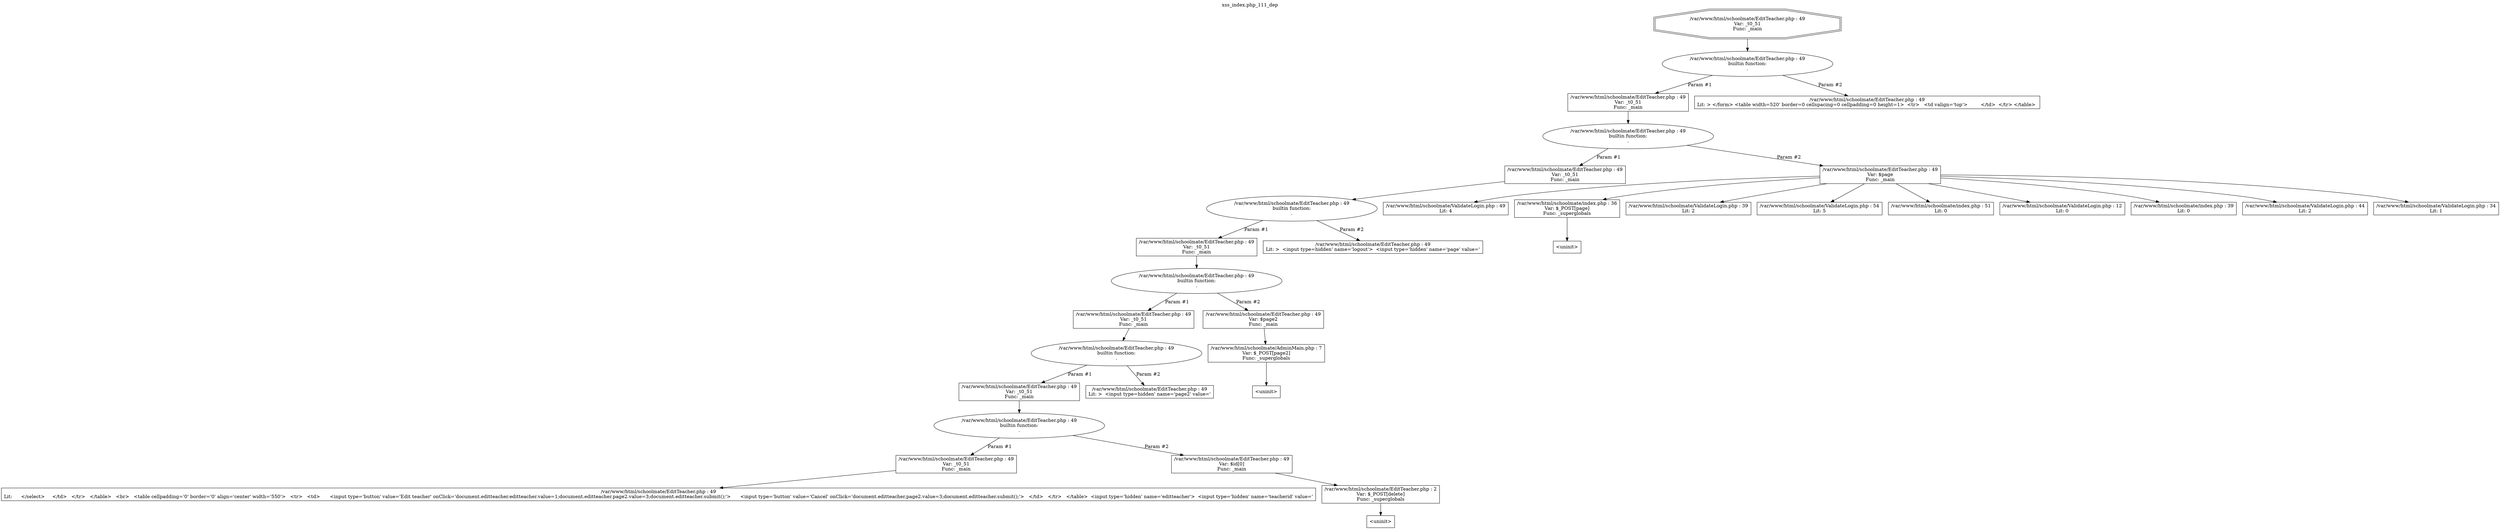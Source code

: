 digraph cfg {
  label="xss_index.php_111_dep";
  labelloc=t;
  n1 [shape=doubleoctagon, label="/var/www/html/schoolmate/EditTeacher.php : 49\nVar: _t0_51\nFunc: _main\n"];
  n2 [shape=ellipse, label="/var/www/html/schoolmate/EditTeacher.php : 49\nbuiltin function:\n.\n"];
  n3 [shape=box, label="/var/www/html/schoolmate/EditTeacher.php : 49\nVar: _t0_51\nFunc: _main\n"];
  n4 [shape=ellipse, label="/var/www/html/schoolmate/EditTeacher.php : 49\nbuiltin function:\n.\n"];
  n5 [shape=box, label="/var/www/html/schoolmate/EditTeacher.php : 49\nVar: _t0_51\nFunc: _main\n"];
  n6 [shape=ellipse, label="/var/www/html/schoolmate/EditTeacher.php : 49\nbuiltin function:\n.\n"];
  n7 [shape=box, label="/var/www/html/schoolmate/EditTeacher.php : 49\nVar: _t0_51\nFunc: _main\n"];
  n8 [shape=ellipse, label="/var/www/html/schoolmate/EditTeacher.php : 49\nbuiltin function:\n.\n"];
  n9 [shape=box, label="/var/www/html/schoolmate/EditTeacher.php : 49\nVar: _t0_51\nFunc: _main\n"];
  n10 [shape=ellipse, label="/var/www/html/schoolmate/EditTeacher.php : 49\nbuiltin function:\n.\n"];
  n11 [shape=box, label="/var/www/html/schoolmate/EditTeacher.php : 49\nVar: _t0_51\nFunc: _main\n"];
  n12 [shape=ellipse, label="/var/www/html/schoolmate/EditTeacher.php : 49\nbuiltin function:\n.\n"];
  n13 [shape=box, label="/var/www/html/schoolmate/EditTeacher.php : 49\nVar: _t0_51\nFunc: _main\n"];
  n14 [shape=box, label="/var/www/html/schoolmate/EditTeacher.php : 49\nLit:      </select>	</td>   </tr>   </table>   <br>   <table cellpadding='0' border='0' align='center' width='550'>   <tr>   <td>	<input type='button' value='Edit teacher' onClick='document.editteacher.editteacher.value=1;document.editteacher.page2.value=3;document.editteacher.submit();'>	<input type='button' value='Cancel' onClick='document.editteacher.page2.value=3;document.editteacher.submit();'>   </td>   </tr>   </table>  <input type='hidden' name='editteacher'>  <input type='hidden' name='teacherid' value='\n"];
  n15 [shape=box, label="/var/www/html/schoolmate/EditTeacher.php : 49\nVar: $id[0]\nFunc: _main\n"];
  n16 [shape=box, label="/var/www/html/schoolmate/EditTeacher.php : 2\nVar: $_POST[delete]\nFunc: _superglobals\n"];
  n17 [shape=box, label="<uninit>"];
  n18 [shape=box, label="/var/www/html/schoolmate/EditTeacher.php : 49\nLit: >  <input type=hidden' name='page2' value='\n"];
  n19 [shape=box, label="/var/www/html/schoolmate/EditTeacher.php : 49\nVar: $page2\nFunc: _main\n"];
  n20 [shape=box, label="/var/www/html/schoolmate/AdminMain.php : 7\nVar: $_POST[page2]\nFunc: _superglobals\n"];
  n21 [shape=box, label="<uninit>"];
  n22 [shape=box, label="/var/www/html/schoolmate/EditTeacher.php : 49\nLit: >  <input type=hidden' name='logout'>  <input type='hidden' name='page' value='\n"];
  n23 [shape=box, label="/var/www/html/schoolmate/EditTeacher.php : 49\nVar: $page\nFunc: _main\n"];
  n24 [shape=box, label="/var/www/html/schoolmate/ValidateLogin.php : 49\nLit: 4\n"];
  n25 [shape=box, label="/var/www/html/schoolmate/index.php : 36\nVar: $_POST[page]\nFunc: _superglobals\n"];
  n26 [shape=box, label="<uninit>"];
  n27 [shape=box, label="/var/www/html/schoolmate/ValidateLogin.php : 39\nLit: 2\n"];
  n28 [shape=box, label="/var/www/html/schoolmate/ValidateLogin.php : 54\nLit: 5\n"];
  n29 [shape=box, label="/var/www/html/schoolmate/index.php : 51\nLit: 0\n"];
  n30 [shape=box, label="/var/www/html/schoolmate/ValidateLogin.php : 12\nLit: 0\n"];
  n31 [shape=box, label="/var/www/html/schoolmate/index.php : 39\nLit: 0\n"];
  n32 [shape=box, label="/var/www/html/schoolmate/ValidateLogin.php : 44\nLit: 2\n"];
  n33 [shape=box, label="/var/www/html/schoolmate/ValidateLogin.php : 34\nLit: 1\n"];
  n34 [shape=box, label="/var/www/html/schoolmate/EditTeacher.php : 49\nLit: > </form> <table width=520' border=0 cellspacing=0 cellpadding=0 height=1>  <tr>   <td valign='top'>	&nbsp;   </td>  </tr> </table> \n"];
  n1 -> n2;
  n3 -> n4;
  n5 -> n6;
  n7 -> n8;
  n9 -> n10;
  n11 -> n12;
  n13 -> n14;
  n12 -> n13[label="Param #1"];
  n12 -> n15[label="Param #2"];
  n16 -> n17;
  n15 -> n16;
  n10 -> n11[label="Param #1"];
  n10 -> n18[label="Param #2"];
  n8 -> n9[label="Param #1"];
  n8 -> n19[label="Param #2"];
  n20 -> n21;
  n19 -> n20;
  n6 -> n7[label="Param #1"];
  n6 -> n22[label="Param #2"];
  n4 -> n5[label="Param #1"];
  n4 -> n23[label="Param #2"];
  n23 -> n24;
  n23 -> n25;
  n23 -> n27;
  n23 -> n28;
  n23 -> n29;
  n23 -> n30;
  n23 -> n31;
  n23 -> n32;
  n23 -> n33;
  n25 -> n26;
  n2 -> n3[label="Param #1"];
  n2 -> n34[label="Param #2"];
}
